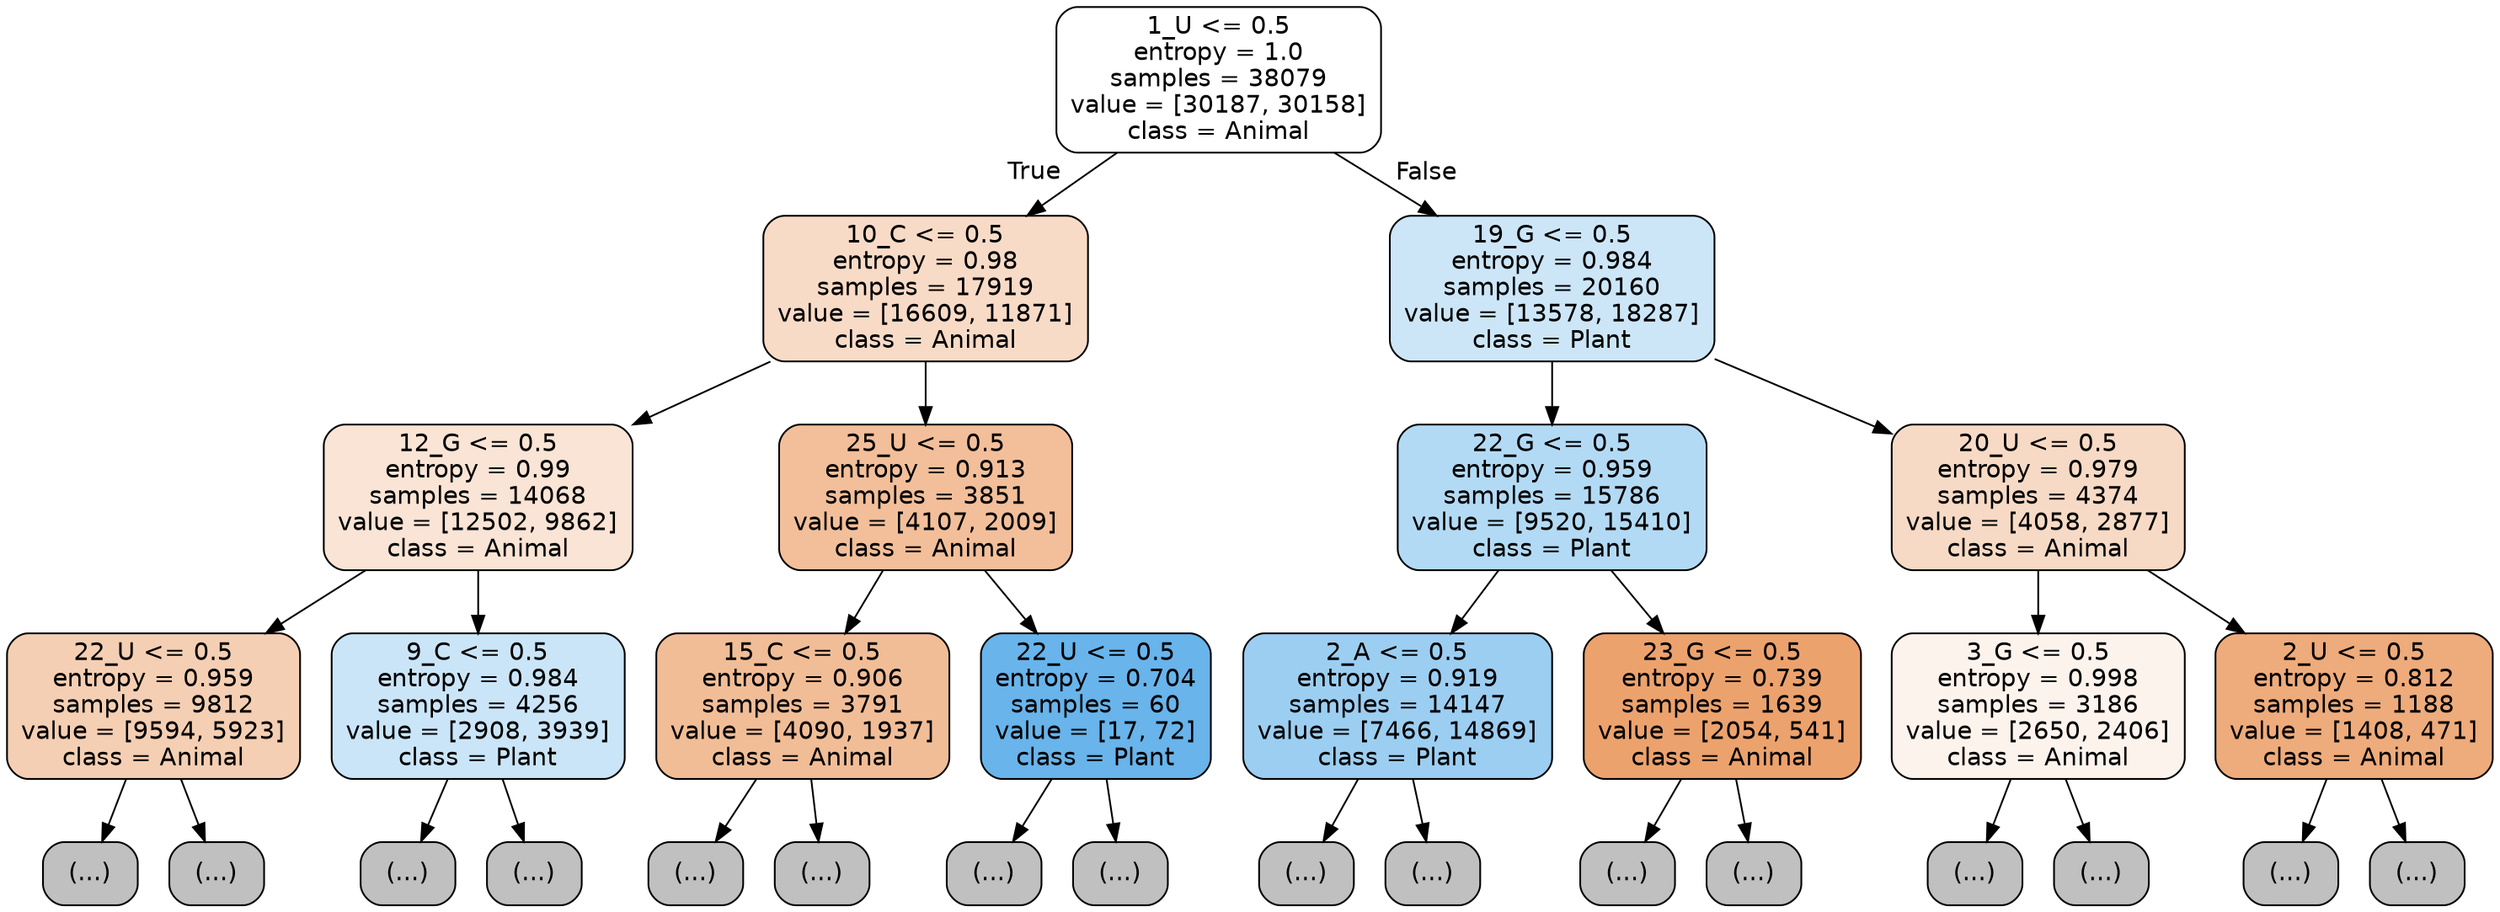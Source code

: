 digraph Tree {
node [shape=box, style="filled, rounded", color="black", fontname="helvetica"] ;
edge [fontname="helvetica"] ;
0 [label="1_U <= 0.5\nentropy = 1.0\nsamples = 38079\nvalue = [30187, 30158]\nclass = Animal", fillcolor="#ffffff"] ;
1 [label="10_C <= 0.5\nentropy = 0.98\nsamples = 17919\nvalue = [16609, 11871]\nclass = Animal", fillcolor="#f8dbc7"] ;
0 -> 1 [labeldistance=2.5, labelangle=45, headlabel="True"] ;
2 [label="12_G <= 0.5\nentropy = 0.99\nsamples = 14068\nvalue = [12502, 9862]\nclass = Animal", fillcolor="#fae4d5"] ;
1 -> 2 ;
3 [label="22_U <= 0.5\nentropy = 0.959\nsamples = 9812\nvalue = [9594, 5923]\nclass = Animal", fillcolor="#f5cfb3"] ;
2 -> 3 ;
4 [label="(...)", fillcolor="#C0C0C0"] ;
3 -> 4 ;
4975 [label="(...)", fillcolor="#C0C0C0"] ;
3 -> 4975 ;
5540 [label="9_C <= 0.5\nentropy = 0.984\nsamples = 4256\nvalue = [2908, 3939]\nclass = Plant", fillcolor="#cbe5f8"] ;
2 -> 5540 ;
5541 [label="(...)", fillcolor="#C0C0C0"] ;
5540 -> 5541 ;
7128 [label="(...)", fillcolor="#C0C0C0"] ;
5540 -> 7128 ;
7579 [label="25_U <= 0.5\nentropy = 0.913\nsamples = 3851\nvalue = [4107, 2009]\nclass = Animal", fillcolor="#f2bf9a"] ;
1 -> 7579 ;
7580 [label="15_C <= 0.5\nentropy = 0.906\nsamples = 3791\nvalue = [4090, 1937]\nclass = Animal", fillcolor="#f1bd97"] ;
7579 -> 7580 ;
7581 [label="(...)", fillcolor="#C0C0C0"] ;
7580 -> 7581 ;
9222 [label="(...)", fillcolor="#C0C0C0"] ;
7580 -> 9222 ;
9709 [label="22_U <= 0.5\nentropy = 0.704\nsamples = 60\nvalue = [17, 72]\nclass = Plant", fillcolor="#68b4eb"] ;
7579 -> 9709 ;
9710 [label="(...)", fillcolor="#C0C0C0"] ;
9709 -> 9710 ;
9731 [label="(...)", fillcolor="#C0C0C0"] ;
9709 -> 9731 ;
9734 [label="19_G <= 0.5\nentropy = 0.984\nsamples = 20160\nvalue = [13578, 18287]\nclass = Plant", fillcolor="#cce6f8"] ;
0 -> 9734 [labeldistance=2.5, labelangle=-45, headlabel="False"] ;
9735 [label="22_G <= 0.5\nentropy = 0.959\nsamples = 15786\nvalue = [9520, 15410]\nclass = Plant", fillcolor="#b3daf5"] ;
9734 -> 9735 ;
9736 [label="2_A <= 0.5\nentropy = 0.919\nsamples = 14147\nvalue = [7466, 14869]\nclass = Plant", fillcolor="#9ccef2"] ;
9735 -> 9736 ;
9737 [label="(...)", fillcolor="#C0C0C0"] ;
9736 -> 9737 ;
13756 [label="(...)", fillcolor="#C0C0C0"] ;
9736 -> 13756 ;
14689 [label="23_G <= 0.5\nentropy = 0.739\nsamples = 1639\nvalue = [2054, 541]\nclass = Animal", fillcolor="#eca26d"] ;
9735 -> 14689 ;
14690 [label="(...)", fillcolor="#C0C0C0"] ;
14689 -> 14690 ;
15205 [label="(...)", fillcolor="#C0C0C0"] ;
14689 -> 15205 ;
15256 [label="20_U <= 0.5\nentropy = 0.979\nsamples = 4374\nvalue = [4058, 2877]\nclass = Animal", fillcolor="#f7dac5"] ;
9734 -> 15256 ;
15257 [label="3_G <= 0.5\nentropy = 0.998\nsamples = 3186\nvalue = [2650, 2406]\nclass = Animal", fillcolor="#fdf3ed"] ;
15256 -> 15257 ;
15258 [label="(...)", fillcolor="#C0C0C0"] ;
15257 -> 15258 ;
16263 [label="(...)", fillcolor="#C0C0C0"] ;
15257 -> 16263 ;
16714 [label="2_U <= 0.5\nentropy = 0.812\nsamples = 1188\nvalue = [1408, 471]\nclass = Animal", fillcolor="#eeab7b"] ;
15256 -> 16714 ;
16715 [label="(...)", fillcolor="#C0C0C0"] ;
16714 -> 16715 ;
17094 [label="(...)", fillcolor="#C0C0C0"] ;
16714 -> 17094 ;
}